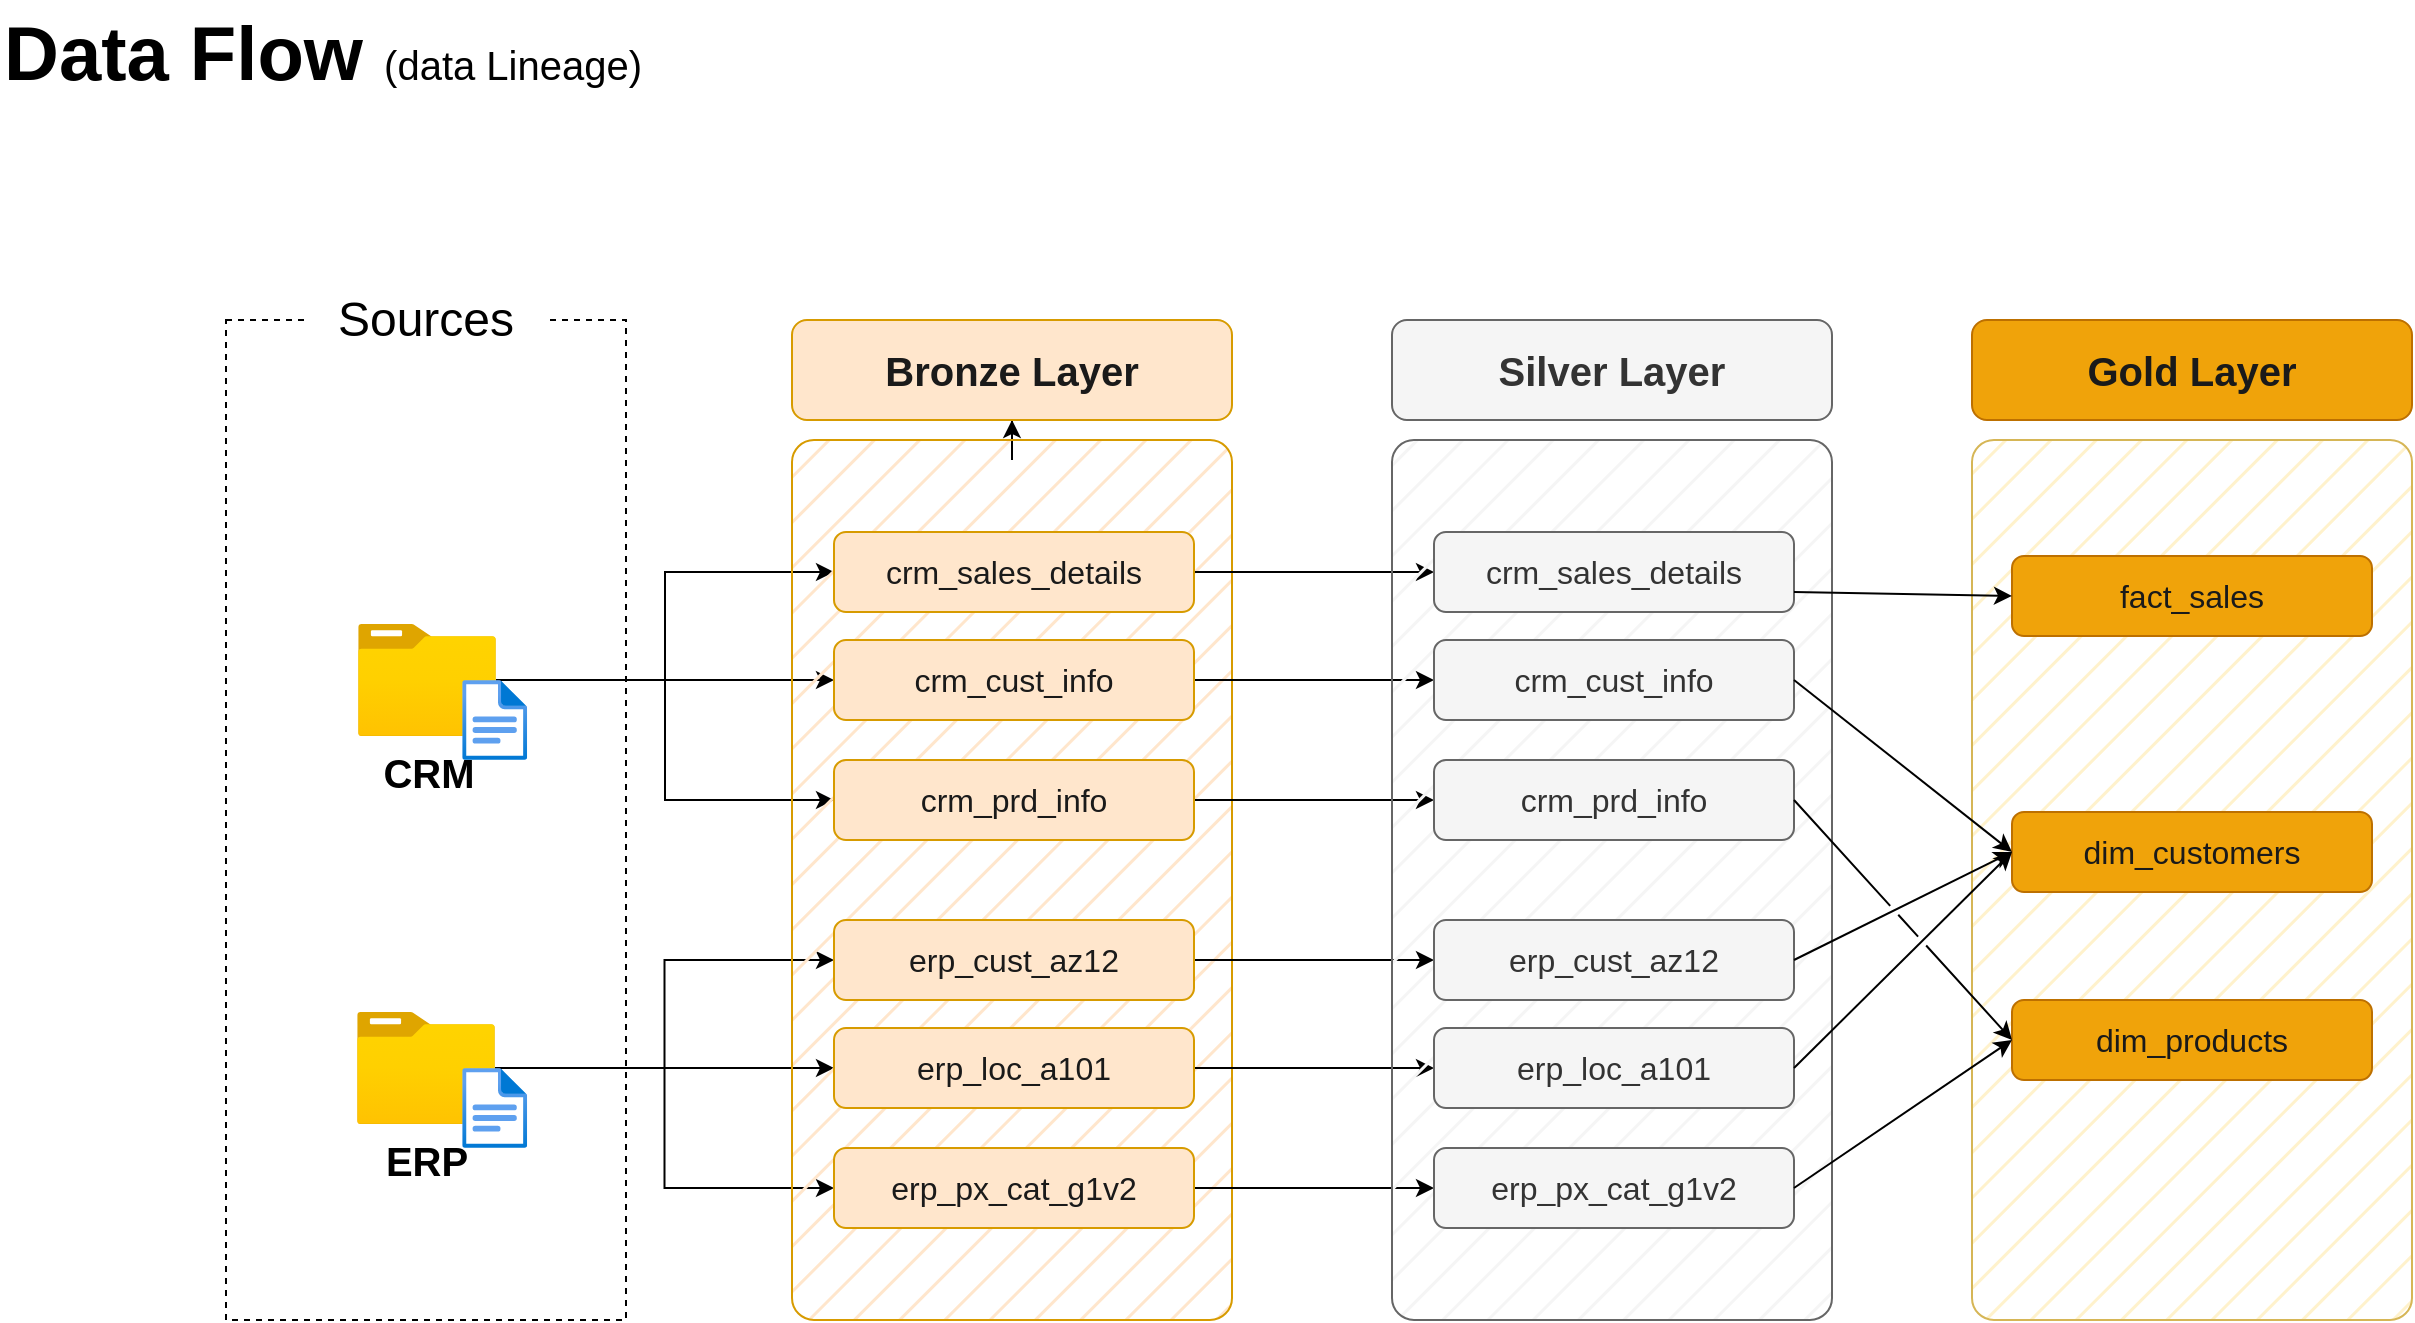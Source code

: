 <mxfile version="28.0.6">
  <diagram name="Data Flow" id="qsl-yLtg4liw6EHXuBID">
    <mxGraphModel dx="1577" dy="868" grid="1" gridSize="10" guides="1" tooltips="1" connect="1" arrows="1" fold="1" page="1" pageScale="1" pageWidth="1920" pageHeight="1200" math="0" shadow="0">
      <root>
        <mxCell id="PmAsDYt7ePFWswJWPdAt-0" />
        <mxCell id="PmAsDYt7ePFWswJWPdAt-1" parent="PmAsDYt7ePFWswJWPdAt-0" />
        <mxCell id="N5Wro9hiEPlnRRx0mENQ-124" value="&lt;font style=&quot;&quot;&gt;&lt;b&gt;Data Flow &lt;/b&gt;&lt;font style=&quot;font-size: 20px;&quot;&gt;(data Lineage)&lt;/font&gt;&lt;br style=&quot;font-size: 38px;&quot;&gt;&lt;/font&gt;" style="text;html=1;strokeColor=none;fillColor=none;align=left;verticalAlign=middle;whiteSpace=wrap;rounded=0;fontSize=38;fontFamily=Helvetica;" parent="PmAsDYt7ePFWswJWPdAt-1" vertex="1">
          <mxGeometry x="277" y="120" width="396" height="54" as="geometry" />
        </mxCell>
        <mxCell id="n8bJTZ1ovyGtcUzWuUE2-2" value="" style="rounded=0;whiteSpace=wrap;html=1;fillColor=none;dashed=1;" parent="PmAsDYt7ePFWswJWPdAt-1" vertex="1">
          <mxGeometry x="390" y="280" width="200" height="500" as="geometry" />
        </mxCell>
        <mxCell id="n8bJTZ1ovyGtcUzWuUE2-3" value="&lt;font style=&quot;font-size: 24px;&quot;&gt;Sources&lt;/font&gt;" style="rounded=1;whiteSpace=wrap;html=1;strokeColor=none;" parent="PmAsDYt7ePFWswJWPdAt-1" vertex="1">
          <mxGeometry x="430" y="260" width="120" height="40" as="geometry" />
        </mxCell>
        <mxCell id="D8R9sGTT4eO_Y8YIvJOX-3" style="edgeStyle=orthogonalEdgeStyle;rounded=0;orthogonalLoop=1;jettySize=auto;html=1;entryX=0;entryY=0.5;entryDx=0;entryDy=0;" parent="PmAsDYt7ePFWswJWPdAt-1" source="4ZKNdrfmacIxx5nxEuMF-0" target="hnOc7kBfibrwKYlpnwC0-0" edge="1">
          <mxGeometry relative="1" as="geometry" />
        </mxCell>
        <mxCell id="D8R9sGTT4eO_Y8YIvJOX-4" style="edgeStyle=orthogonalEdgeStyle;rounded=0;orthogonalLoop=1;jettySize=auto;html=1;entryX=0;entryY=0.5;entryDx=0;entryDy=0;" parent="PmAsDYt7ePFWswJWPdAt-1" source="4ZKNdrfmacIxx5nxEuMF-0" target="5szykNnx05lKGsdo6Biz-0" edge="1">
          <mxGeometry relative="1" as="geometry" />
        </mxCell>
        <mxCell id="D8R9sGTT4eO_Y8YIvJOX-5" style="edgeStyle=orthogonalEdgeStyle;rounded=0;orthogonalLoop=1;jettySize=auto;html=1;entryX=0;entryY=0.5;entryDx=0;entryDy=0;" parent="PmAsDYt7ePFWswJWPdAt-1" source="4ZKNdrfmacIxx5nxEuMF-0" target="hnOc7kBfibrwKYlpnwC0-1" edge="1">
          <mxGeometry relative="1" as="geometry" />
        </mxCell>
        <mxCell id="4ZKNdrfmacIxx5nxEuMF-0" value="&lt;font style=&quot;font-size: 20px;&quot;&gt;&lt;b&gt;CRM&lt;/b&gt;&lt;/font&gt;" style="image;aspect=fixed;html=1;points=[];align=center;fontSize=12;image=img/lib/azure2/general/Folder_Blank.svg;" parent="PmAsDYt7ePFWswJWPdAt-1" vertex="1">
          <mxGeometry x="456" y="432" width="69" height="56.0" as="geometry" />
        </mxCell>
        <mxCell id="-fXMBUoAsH7tqhl6yJGk-2" style="edgeStyle=orthogonalEdgeStyle;rounded=0;orthogonalLoop=1;jettySize=auto;html=1;entryX=0;entryY=0.5;entryDx=0;entryDy=0;" parent="PmAsDYt7ePFWswJWPdAt-1" source="4ZKNdrfmacIxx5nxEuMF-4" target="D8R9sGTT4eO_Y8YIvJOX-8" edge="1">
          <mxGeometry relative="1" as="geometry" />
        </mxCell>
        <mxCell id="-fXMBUoAsH7tqhl6yJGk-3" style="edgeStyle=orthogonalEdgeStyle;rounded=0;orthogonalLoop=1;jettySize=auto;html=1;entryX=0;entryY=0.5;entryDx=0;entryDy=0;" parent="PmAsDYt7ePFWswJWPdAt-1" source="4ZKNdrfmacIxx5nxEuMF-4" target="D8R9sGTT4eO_Y8YIvJOX-6" edge="1">
          <mxGeometry relative="1" as="geometry" />
        </mxCell>
        <mxCell id="-fXMBUoAsH7tqhl6yJGk-4" style="edgeStyle=orthogonalEdgeStyle;rounded=0;orthogonalLoop=1;jettySize=auto;html=1;" parent="PmAsDYt7ePFWswJWPdAt-1" source="4ZKNdrfmacIxx5nxEuMF-4" target="D8R9sGTT4eO_Y8YIvJOX-7" edge="1">
          <mxGeometry relative="1" as="geometry" />
        </mxCell>
        <mxCell id="4ZKNdrfmacIxx5nxEuMF-4" value="&lt;font style=&quot;font-size: 20px;&quot;&gt;&lt;b&gt;ERP&lt;/b&gt;&lt;/font&gt;" style="image;aspect=fixed;html=1;points=[];align=center;fontSize=12;image=img/lib/azure2/general/Folder_Blank.svg;" parent="PmAsDYt7ePFWswJWPdAt-1" vertex="1">
          <mxGeometry x="455.5" y="626" width="69" height="56.0" as="geometry" />
        </mxCell>
        <mxCell id="Uy4HiykqCEcLbavyAM2M-0" value="" style="edgeStyle=orthogonalEdgeStyle;rounded=0;orthogonalLoop=1;jettySize=auto;html=1;" edge="1" parent="PmAsDYt7ePFWswJWPdAt-1" source="4ZKNdrfmacIxx5nxEuMF-5" target="4ZKNdrfmacIxx5nxEuMF-6">
          <mxGeometry relative="1" as="geometry" />
        </mxCell>
        <mxCell id="4ZKNdrfmacIxx5nxEuMF-5" value="" style="rounded=1;whiteSpace=wrap;html=1;fillColor=#ffe6cc;strokeColor=#d79b00;fillStyle=hatch;arcSize=5;" parent="PmAsDYt7ePFWswJWPdAt-1" vertex="1">
          <mxGeometry x="673" y="340" width="220" height="440" as="geometry" />
        </mxCell>
        <mxCell id="4ZKNdrfmacIxx5nxEuMF-6" value="&lt;font style=&quot;color: rgb(26, 26, 26);&quot;&gt;Bronze Layer&lt;/font&gt;" style="rounded=1;whiteSpace=wrap;html=1;fillColor=#ffe6cc;strokeColor=#d79b00;fontSize=20;fontStyle=1" parent="PmAsDYt7ePFWswJWPdAt-1" vertex="1">
          <mxGeometry x="673" y="280" width="220" height="50" as="geometry" />
        </mxCell>
        <mxCell id="-fXMBUoAsH7tqhl6yJGk-13" style="edgeStyle=orthogonalEdgeStyle;rounded=0;orthogonalLoop=1;jettySize=auto;html=1;entryX=0;entryY=0.5;entryDx=0;entryDy=0;" parent="PmAsDYt7ePFWswJWPdAt-1" source="5szykNnx05lKGsdo6Biz-0" target="-fXMBUoAsH7tqhl6yJGk-7" edge="1">
          <mxGeometry relative="1" as="geometry" />
        </mxCell>
        <mxCell id="5szykNnx05lKGsdo6Biz-0" value="&lt;font style=&quot;color: rgb(26, 26, 26);&quot;&gt;crm_sales_details&lt;/font&gt;" style="rounded=1;whiteSpace=wrap;html=1;fillColor=#ffe6cc;strokeColor=#d79b00;fontSize=16;fontStyle=0" parent="PmAsDYt7ePFWswJWPdAt-1" vertex="1">
          <mxGeometry x="694" y="386" width="180" height="40" as="geometry" />
        </mxCell>
        <mxCell id="-fXMBUoAsH7tqhl6yJGk-14" style="edgeStyle=orthogonalEdgeStyle;rounded=0;orthogonalLoop=1;jettySize=auto;html=1;" parent="PmAsDYt7ePFWswJWPdAt-1" source="hnOc7kBfibrwKYlpnwC0-0" target="-fXMBUoAsH7tqhl6yJGk-8" edge="1">
          <mxGeometry relative="1" as="geometry" />
        </mxCell>
        <mxCell id="hnOc7kBfibrwKYlpnwC0-0" value="&lt;font style=&quot;color: rgb(26, 26, 26);&quot;&gt;crm_cust_info&lt;/font&gt;" style="rounded=1;whiteSpace=wrap;html=1;fillColor=#ffe6cc;strokeColor=#d79b00;fontSize=16;fontStyle=0" parent="PmAsDYt7ePFWswJWPdAt-1" vertex="1">
          <mxGeometry x="694" y="440" width="180" height="40" as="geometry" />
        </mxCell>
        <mxCell id="-fXMBUoAsH7tqhl6yJGk-15" style="edgeStyle=orthogonalEdgeStyle;rounded=0;orthogonalLoop=1;jettySize=auto;html=1;entryX=0;entryY=0.5;entryDx=0;entryDy=0;" parent="PmAsDYt7ePFWswJWPdAt-1" source="hnOc7kBfibrwKYlpnwC0-1" target="-fXMBUoAsH7tqhl6yJGk-9" edge="1">
          <mxGeometry relative="1" as="geometry" />
        </mxCell>
        <mxCell id="hnOc7kBfibrwKYlpnwC0-1" value="&lt;font style=&quot;color: rgb(26, 26, 26);&quot;&gt;crm_prd_info&lt;/font&gt;" style="rounded=1;whiteSpace=wrap;html=1;fillColor=#ffe6cc;strokeColor=#d79b00;fontSize=16;fontStyle=0" parent="PmAsDYt7ePFWswJWPdAt-1" vertex="1">
          <mxGeometry x="694" y="500" width="180" height="40" as="geometry" />
        </mxCell>
        <mxCell id="-fXMBUoAsH7tqhl6yJGk-16" style="edgeStyle=orthogonalEdgeStyle;rounded=0;orthogonalLoop=1;jettySize=auto;html=1;entryX=0;entryY=0.5;entryDx=0;entryDy=0;" parent="PmAsDYt7ePFWswJWPdAt-1" source="D8R9sGTT4eO_Y8YIvJOX-6" target="-fXMBUoAsH7tqhl6yJGk-10" edge="1">
          <mxGeometry relative="1" as="geometry" />
        </mxCell>
        <mxCell id="D8R9sGTT4eO_Y8YIvJOX-6" value="&lt;font style=&quot;color: rgb(26, 26, 26);&quot;&gt;erp_cust_az12&lt;/font&gt;" style="rounded=1;whiteSpace=wrap;html=1;fillColor=#ffe6cc;strokeColor=#d79b00;fontSize=16;fontStyle=0" parent="PmAsDYt7ePFWswJWPdAt-1" vertex="1">
          <mxGeometry x="694" y="580" width="180" height="40" as="geometry" />
        </mxCell>
        <mxCell id="-fXMBUoAsH7tqhl6yJGk-17" style="edgeStyle=orthogonalEdgeStyle;rounded=0;orthogonalLoop=1;jettySize=auto;html=1;entryX=0;entryY=0.5;entryDx=0;entryDy=0;" parent="PmAsDYt7ePFWswJWPdAt-1" source="D8R9sGTT4eO_Y8YIvJOX-7" target="-fXMBUoAsH7tqhl6yJGk-11" edge="1">
          <mxGeometry relative="1" as="geometry" />
        </mxCell>
        <mxCell id="D8R9sGTT4eO_Y8YIvJOX-7" value="&lt;font style=&quot;color: rgb(26, 26, 26);&quot;&gt;erp_loc_a101&lt;/font&gt;" style="rounded=1;whiteSpace=wrap;html=1;fillColor=#ffe6cc;strokeColor=#d79b00;fontSize=16;fontStyle=0" parent="PmAsDYt7ePFWswJWPdAt-1" vertex="1">
          <mxGeometry x="694" y="634" width="180" height="40" as="geometry" />
        </mxCell>
        <mxCell id="-fXMBUoAsH7tqhl6yJGk-18" style="edgeStyle=orthogonalEdgeStyle;rounded=0;orthogonalLoop=1;jettySize=auto;html=1;entryX=0;entryY=0.5;entryDx=0;entryDy=0;" parent="PmAsDYt7ePFWswJWPdAt-1" source="D8R9sGTT4eO_Y8YIvJOX-8" target="-fXMBUoAsH7tqhl6yJGk-12" edge="1">
          <mxGeometry relative="1" as="geometry" />
        </mxCell>
        <mxCell id="D8R9sGTT4eO_Y8YIvJOX-8" value="&lt;font style=&quot;color: rgb(26, 26, 26);&quot;&gt;erp_px_cat_g1v2&lt;/font&gt;" style="rounded=1;whiteSpace=wrap;html=1;fillColor=#ffe6cc;strokeColor=#d79b00;fontSize=16;fontStyle=0" parent="PmAsDYt7ePFWswJWPdAt-1" vertex="1">
          <mxGeometry x="694" y="694" width="180" height="40" as="geometry" />
        </mxCell>
        <mxCell id="-fXMBUoAsH7tqhl6yJGk-5" value="" style="rounded=1;whiteSpace=wrap;html=1;fillColor=#f5f5f5;strokeColor=#666666;fillStyle=hatch;arcSize=5;fontColor=#333333;" parent="PmAsDYt7ePFWswJWPdAt-1" vertex="1">
          <mxGeometry x="973" y="340" width="220" height="440" as="geometry" />
        </mxCell>
        <mxCell id="-fXMBUoAsH7tqhl6yJGk-6" value="Silver Layer" style="rounded=1;whiteSpace=wrap;html=1;fillColor=#f5f5f5;strokeColor=#666666;fontSize=20;fontStyle=1;fontColor=#333333;" parent="PmAsDYt7ePFWswJWPdAt-1" vertex="1">
          <mxGeometry x="973" y="280" width="220" height="50" as="geometry" />
        </mxCell>
        <mxCell id="-fXMBUoAsH7tqhl6yJGk-7" value="crm_sales_details" style="rounded=1;whiteSpace=wrap;html=1;fillColor=#f5f5f5;strokeColor=#666666;fontSize=16;fontStyle=0;fontColor=#333333;" parent="PmAsDYt7ePFWswJWPdAt-1" vertex="1">
          <mxGeometry x="994" y="386" width="180" height="40" as="geometry" />
        </mxCell>
        <mxCell id="-fXMBUoAsH7tqhl6yJGk-8" value="crm_cust_info" style="rounded=1;whiteSpace=wrap;html=1;fillColor=#f5f5f5;strokeColor=#666666;fontSize=16;fontStyle=0;fontColor=#333333;" parent="PmAsDYt7ePFWswJWPdAt-1" vertex="1">
          <mxGeometry x="994" y="440" width="180" height="40" as="geometry" />
        </mxCell>
        <mxCell id="-fXMBUoAsH7tqhl6yJGk-9" value="crm_prd_info" style="rounded=1;whiteSpace=wrap;html=1;fillColor=#f5f5f5;strokeColor=#666666;fontSize=16;fontStyle=0;fontColor=#333333;" parent="PmAsDYt7ePFWswJWPdAt-1" vertex="1">
          <mxGeometry x="994" y="500" width="180" height="40" as="geometry" />
        </mxCell>
        <mxCell id="-fXMBUoAsH7tqhl6yJGk-10" value="erp_cust_az12" style="rounded=1;whiteSpace=wrap;html=1;fillColor=#f5f5f5;strokeColor=#666666;fontSize=16;fontStyle=0;fontColor=#333333;" parent="PmAsDYt7ePFWswJWPdAt-1" vertex="1">
          <mxGeometry x="994" y="580" width="180" height="40" as="geometry" />
        </mxCell>
        <mxCell id="-fXMBUoAsH7tqhl6yJGk-11" value="erp_loc_a101" style="rounded=1;whiteSpace=wrap;html=1;fillColor=#f5f5f5;strokeColor=#666666;fontSize=16;fontStyle=0;fontColor=#333333;" parent="PmAsDYt7ePFWswJWPdAt-1" vertex="1">
          <mxGeometry x="994" y="634" width="180" height="40" as="geometry" />
        </mxCell>
        <mxCell id="-fXMBUoAsH7tqhl6yJGk-12" value="erp_px_cat_g1v2" style="rounded=1;whiteSpace=wrap;html=1;fillColor=#f5f5f5;strokeColor=#666666;fontSize=16;fontStyle=0;fontColor=#333333;" parent="PmAsDYt7ePFWswJWPdAt-1" vertex="1">
          <mxGeometry x="994" y="694" width="180" height="40" as="geometry" />
        </mxCell>
        <mxCell id="-fXMBUoAsH7tqhl6yJGk-19" value="" style="rounded=1;whiteSpace=wrap;html=1;fillColor=#fff2cc;strokeColor=#d6b656;fillStyle=hatch;arcSize=5;" parent="PmAsDYt7ePFWswJWPdAt-1" vertex="1">
          <mxGeometry x="1263" y="340" width="220" height="440" as="geometry" />
        </mxCell>
        <mxCell id="-fXMBUoAsH7tqhl6yJGk-20" value="&lt;font style=&quot;color: rgb(26, 26, 26);&quot;&gt;Gold Layer&lt;/font&gt;" style="rounded=1;whiteSpace=wrap;html=1;fillColor=#f0a30a;strokeColor=#BD7000;fontSize=20;fontStyle=1;fontColor=#000000;" parent="PmAsDYt7ePFWswJWPdAt-1" vertex="1">
          <mxGeometry x="1263" y="280" width="220" height="50" as="geometry" />
        </mxCell>
        <mxCell id="-fXMBUoAsH7tqhl6yJGk-21" value="&lt;font style=&quot;color: rgb(26, 26, 26);&quot;&gt;fact_sales&lt;/font&gt;" style="rounded=1;whiteSpace=wrap;html=1;fillColor=#f0a30a;strokeColor=#BD7000;fontSize=16;fontStyle=0;fontColor=#000000;" parent="PmAsDYt7ePFWswJWPdAt-1" vertex="1">
          <mxGeometry x="1283" y="398" width="180" height="40" as="geometry" />
        </mxCell>
        <mxCell id="-fXMBUoAsH7tqhl6yJGk-22" value="&lt;font style=&quot;color: rgb(26, 26, 26);&quot;&gt;dim_customers&lt;/font&gt;" style="rounded=1;whiteSpace=wrap;html=1;fillColor=#f0a30a;strokeColor=#BD7000;fontSize=16;fontStyle=0;fontColor=#000000;" parent="PmAsDYt7ePFWswJWPdAt-1" vertex="1">
          <mxGeometry x="1283" y="526" width="180" height="40" as="geometry" />
        </mxCell>
        <mxCell id="-fXMBUoAsH7tqhl6yJGk-23" value="&lt;font style=&quot;color: rgb(26, 26, 26);&quot;&gt;dim_products&lt;/font&gt;" style="rounded=1;whiteSpace=wrap;html=1;fillColor=#f0a30a;strokeColor=#BD7000;fontSize=16;fontStyle=0;fontColor=#000000;" parent="PmAsDYt7ePFWswJWPdAt-1" vertex="1">
          <mxGeometry x="1283" y="620" width="180" height="40" as="geometry" />
        </mxCell>
        <mxCell id="rLLwbepbl8jkTRF7aM6J-0" value="" style="endArrow=classic;html=1;rounded=0;exitX=1;exitY=0.75;exitDx=0;exitDy=0;entryX=0;entryY=0.5;entryDx=0;entryDy=0;" parent="PmAsDYt7ePFWswJWPdAt-1" source="-fXMBUoAsH7tqhl6yJGk-7" target="-fXMBUoAsH7tqhl6yJGk-21" edge="1">
          <mxGeometry width="50" height="50" relative="1" as="geometry">
            <mxPoint x="1203" y="510" as="sourcePoint" />
            <mxPoint x="1253" y="460" as="targetPoint" />
          </mxGeometry>
        </mxCell>
        <mxCell id="rLLwbepbl8jkTRF7aM6J-2" value="" style="endArrow=classic;html=1;rounded=0;exitX=1;exitY=0.5;exitDx=0;exitDy=0;entryX=0;entryY=0.5;entryDx=0;entryDy=0;jumpStyle=gap;" parent="PmAsDYt7ePFWswJWPdAt-1" source="-fXMBUoAsH7tqhl6yJGk-8" target="-fXMBUoAsH7tqhl6yJGk-22" edge="1">
          <mxGeometry width="50" height="50" relative="1" as="geometry">
            <mxPoint x="1184" y="426" as="sourcePoint" />
            <mxPoint x="1303" y="430" as="targetPoint" />
          </mxGeometry>
        </mxCell>
        <mxCell id="rLLwbepbl8jkTRF7aM6J-3" value="" style="endArrow=classic;html=1;rounded=0;exitX=1;exitY=0.5;exitDx=0;exitDy=0;entryX=0;entryY=0.5;entryDx=0;entryDy=0;jumpStyle=gap;" parent="PmAsDYt7ePFWswJWPdAt-1" source="-fXMBUoAsH7tqhl6yJGk-10" target="-fXMBUoAsH7tqhl6yJGk-22" edge="1">
          <mxGeometry width="50" height="50" relative="1" as="geometry">
            <mxPoint x="1184" y="470" as="sourcePoint" />
            <mxPoint x="1293" y="556" as="targetPoint" />
          </mxGeometry>
        </mxCell>
        <mxCell id="rLLwbepbl8jkTRF7aM6J-4" value="" style="endArrow=classic;html=1;rounded=0;exitX=1;exitY=0.5;exitDx=0;exitDy=0;entryX=0;entryY=0.5;entryDx=0;entryDy=0;jumpStyle=gap;" parent="PmAsDYt7ePFWswJWPdAt-1" source="-fXMBUoAsH7tqhl6yJGk-11" target="-fXMBUoAsH7tqhl6yJGk-22" edge="1">
          <mxGeometry width="50" height="50" relative="1" as="geometry">
            <mxPoint x="1184" y="610" as="sourcePoint" />
            <mxPoint x="1293" y="556" as="targetPoint" />
          </mxGeometry>
        </mxCell>
        <mxCell id="_nexJ7K3K1sAFrfDnuwc-0" value="" style="endArrow=classic;html=1;rounded=0;exitX=1;exitY=0.5;exitDx=0;exitDy=0;entryX=0;entryY=0.5;entryDx=0;entryDy=0;jumpStyle=gap;" parent="PmAsDYt7ePFWswJWPdAt-1" source="-fXMBUoAsH7tqhl6yJGk-9" target="-fXMBUoAsH7tqhl6yJGk-23" edge="1">
          <mxGeometry width="50" height="50" relative="1" as="geometry">
            <mxPoint x="1184" y="470" as="sourcePoint" />
            <mxPoint x="1293" y="556" as="targetPoint" />
          </mxGeometry>
        </mxCell>
        <mxCell id="_nexJ7K3K1sAFrfDnuwc-1" value="" style="endArrow=classic;html=1;rounded=0;exitX=1;exitY=0.5;exitDx=0;exitDy=0;entryX=0;entryY=0.5;entryDx=0;entryDy=0;jumpStyle=gap;" parent="PmAsDYt7ePFWswJWPdAt-1" source="-fXMBUoAsH7tqhl6yJGk-12" target="-fXMBUoAsH7tqhl6yJGk-23" edge="1">
          <mxGeometry width="50" height="50" relative="1" as="geometry">
            <mxPoint x="1184" y="530" as="sourcePoint" />
            <mxPoint x="1293" y="650" as="targetPoint" />
          </mxGeometry>
        </mxCell>
        <mxCell id="hYor6iIa-aKugMJ0ksJW-2" value="" style="image;aspect=fixed;html=1;points=[];align=center;fontSize=12;image=img/lib/azure2/general/File.svg;" parent="PmAsDYt7ePFWswJWPdAt-1" vertex="1">
          <mxGeometry x="508.12" y="460" width="32.46" height="40" as="geometry" />
        </mxCell>
        <mxCell id="hYor6iIa-aKugMJ0ksJW-4" value="" style="image;aspect=fixed;html=1;points=[];align=center;fontSize=12;image=img/lib/azure2/general/File.svg;" parent="PmAsDYt7ePFWswJWPdAt-1" vertex="1">
          <mxGeometry x="508.12" y="654" width="32.46" height="40" as="geometry" />
        </mxCell>
      </root>
    </mxGraphModel>
  </diagram>
</mxfile>
